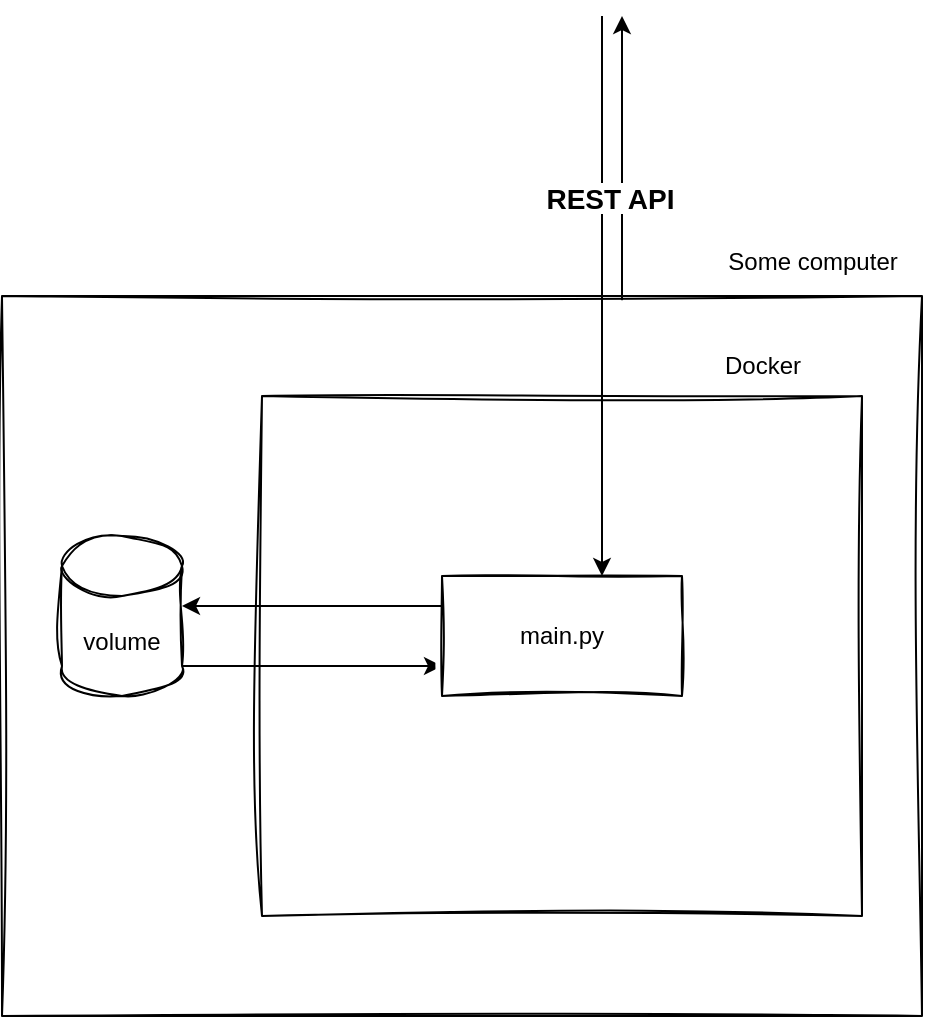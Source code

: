 <mxfile version="24.7.17">
  <diagram name="Page-1" id="-iYxys-qZHivKRTxRQhH">
    <mxGraphModel dx="2074" dy="1182" grid="1" gridSize="10" guides="1" tooltips="1" connect="1" arrows="1" fold="1" page="1" pageScale="1" pageWidth="850" pageHeight="1100" math="0" shadow="0">
      <root>
        <mxCell id="0" />
        <mxCell id="1" parent="0" />
        <mxCell id="b66CwS1TbO1OavZcbPs1-16" value="" style="endArrow=classic;html=1;rounded=0;" edge="1" parent="1">
          <mxGeometry width="50" height="50" relative="1" as="geometry">
            <mxPoint x="650" y="470" as="sourcePoint" />
            <mxPoint x="650" y="190" as="targetPoint" />
          </mxGeometry>
        </mxCell>
        <mxCell id="b66CwS1TbO1OavZcbPs1-4" value="" style="rounded=0;whiteSpace=wrap;html=1;sketch=1;curveFitting=1;jiggle=2;" vertex="1" parent="1">
          <mxGeometry x="340" y="330" width="460" height="360" as="geometry" />
        </mxCell>
        <mxCell id="b66CwS1TbO1OavZcbPs1-3" value="" style="rounded=0;whiteSpace=wrap;html=1;sketch=1;curveFitting=1;jiggle=2;" vertex="1" parent="1">
          <mxGeometry x="470" y="380" width="300" height="260" as="geometry" />
        </mxCell>
        <mxCell id="b66CwS1TbO1OavZcbPs1-11" style="edgeStyle=orthogonalEdgeStyle;rounded=0;orthogonalLoop=1;jettySize=auto;html=1;exitX=1;exitY=1;exitDx=0;exitDy=-15;exitPerimeter=0;entryX=0;entryY=0.75;entryDx=0;entryDy=0;" edge="1" parent="1" source="b66CwS1TbO1OavZcbPs1-1" target="b66CwS1TbO1OavZcbPs1-2">
          <mxGeometry relative="1" as="geometry" />
        </mxCell>
        <mxCell id="b66CwS1TbO1OavZcbPs1-1" value="volume" style="shape=cylinder3;whiteSpace=wrap;html=1;boundedLbl=1;backgroundOutline=1;size=15;sketch=1;curveFitting=1;jiggle=2;" vertex="1" parent="1">
          <mxGeometry x="370" y="450" width="60" height="80" as="geometry" />
        </mxCell>
        <mxCell id="b66CwS1TbO1OavZcbPs1-2" value="&lt;div&gt;main.py&lt;/div&gt;" style="rounded=0;whiteSpace=wrap;html=1;sketch=1;curveFitting=1;jiggle=2;" vertex="1" parent="1">
          <mxGeometry x="560" y="470" width="120" height="60" as="geometry" />
        </mxCell>
        <mxCell id="b66CwS1TbO1OavZcbPs1-5" value="&lt;div&gt;Some computer&lt;/div&gt;" style="text;html=1;align=center;verticalAlign=middle;resizable=0;points=[];autosize=1;strokeColor=none;fillColor=none;" vertex="1" parent="1">
          <mxGeometry x="690" y="298" width="110" height="30" as="geometry" />
        </mxCell>
        <mxCell id="b66CwS1TbO1OavZcbPs1-6" value="&lt;div&gt;Docker&lt;/div&gt;" style="text;html=1;align=center;verticalAlign=middle;resizable=0;points=[];autosize=1;strokeColor=none;fillColor=none;" vertex="1" parent="1">
          <mxGeometry x="690" y="350" width="60" height="30" as="geometry" />
        </mxCell>
        <mxCell id="b66CwS1TbO1OavZcbPs1-9" style="edgeStyle=orthogonalEdgeStyle;rounded=0;orthogonalLoop=1;jettySize=auto;html=1;exitX=0;exitY=0.25;exitDx=0;exitDy=0;" edge="1" parent="1" source="b66CwS1TbO1OavZcbPs1-2">
          <mxGeometry relative="1" as="geometry">
            <mxPoint x="430" y="485" as="targetPoint" />
          </mxGeometry>
        </mxCell>
        <mxCell id="b66CwS1TbO1OavZcbPs1-14" value="" style="endArrow=classic;html=1;rounded=0;" edge="1" parent="1">
          <mxGeometry width="50" height="50" relative="1" as="geometry">
            <mxPoint x="640" y="190" as="sourcePoint" />
            <mxPoint x="640" y="470" as="targetPoint" />
          </mxGeometry>
        </mxCell>
        <mxCell id="b66CwS1TbO1OavZcbPs1-15" value="REST API" style="edgeLabel;align=center;verticalAlign=middle;resizable=0;points=[];textShadow=0;fontStyle=1;fontSize=14;" vertex="1" connectable="0" parent="b66CwS1TbO1OavZcbPs1-14">
          <mxGeometry x="-0.514" y="2" relative="1" as="geometry">
            <mxPoint x="2" y="22" as="offset" />
          </mxGeometry>
        </mxCell>
      </root>
    </mxGraphModel>
  </diagram>
</mxfile>
